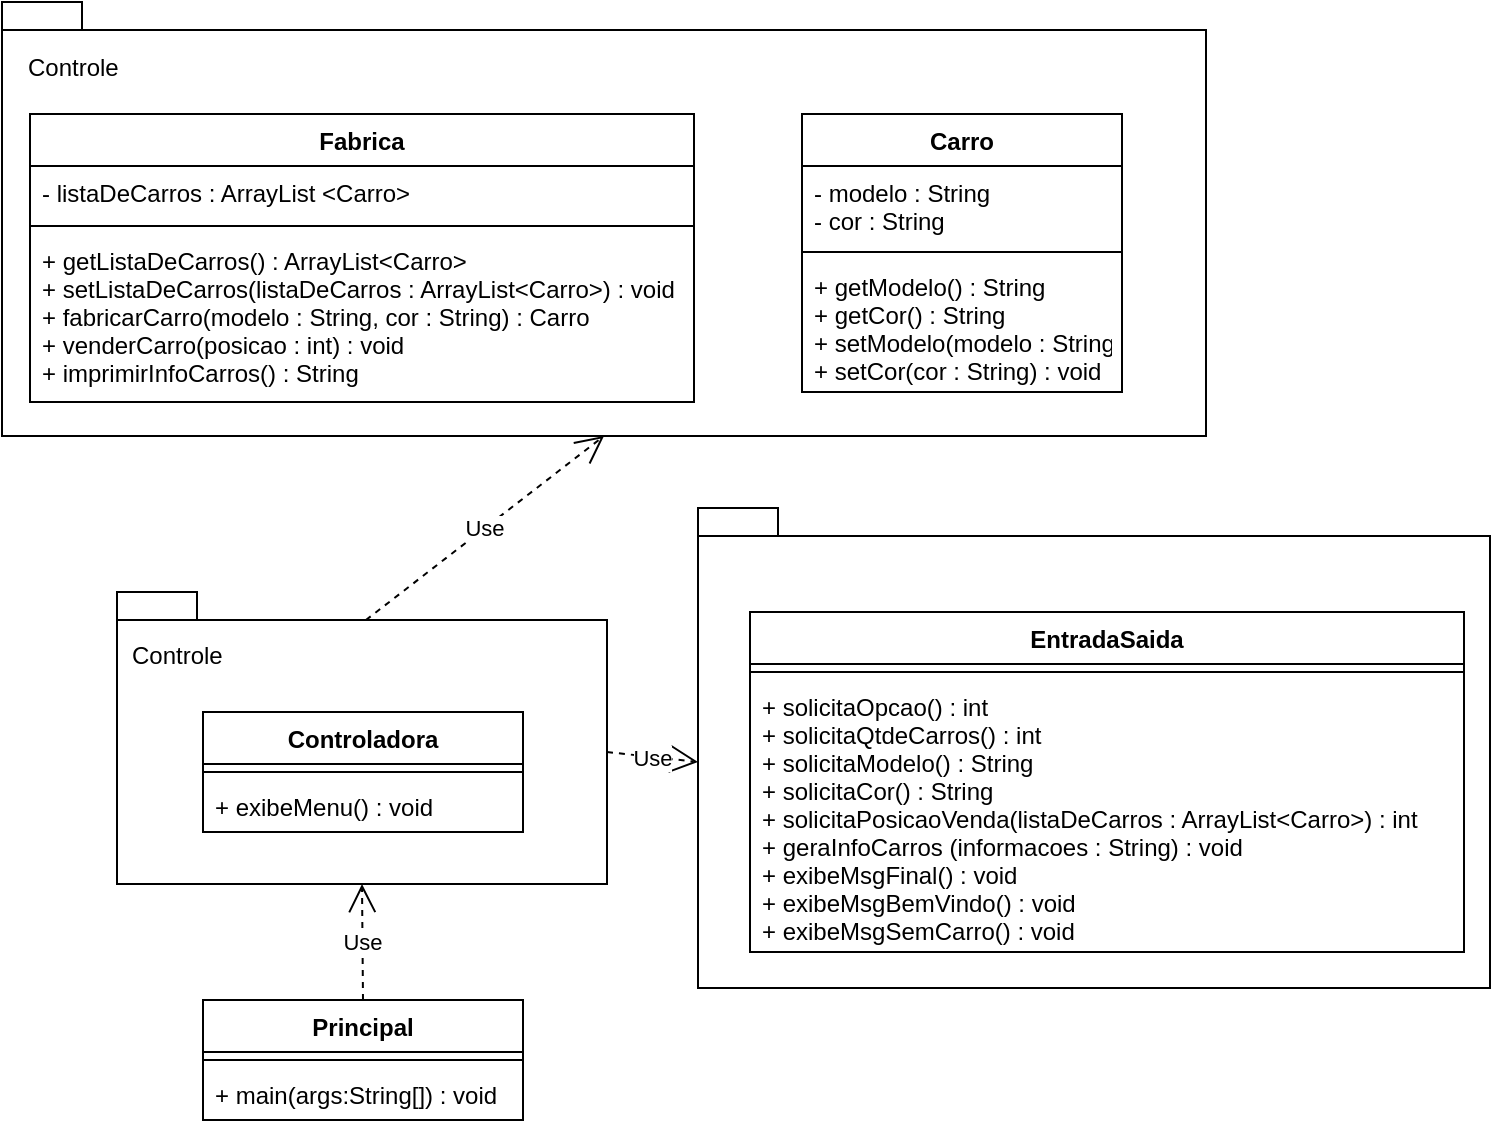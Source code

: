 <mxfile version="17.2.2" type="google"><diagram id="8mxvsOI3WQxXIjJpefN2" name="Page-1"><mxGraphModel grid="0" page="1" gridSize="10" guides="1" tooltips="1" connect="1" arrows="1" fold="1" pageScale="1" pageWidth="827" pageHeight="1169" math="0" shadow="0"><root><mxCell id="0"/><mxCell id="1" parent="0"/><mxCell id="N5I9qhty1tNI7xqtD-LV-32" value="" style="shape=folder;fontStyle=1;spacingTop=10;tabWidth=40;tabHeight=14;tabPosition=left;html=1;" vertex="1" parent="1"><mxGeometry x="418" y="424" width="396" height="240" as="geometry"/></mxCell><mxCell id="N5I9qhty1tNI7xqtD-LV-14" value="" style="shape=folder;fontStyle=1;spacingTop=10;tabWidth=40;tabHeight=14;tabPosition=left;html=1;" vertex="1" parent="1"><mxGeometry x="127.5" y="466" width="245" height="146" as="geometry"/></mxCell><mxCell id="N5I9qhty1tNI7xqtD-LV-1" value="Principal" style="swimlane;fontStyle=1;align=center;verticalAlign=top;childLayout=stackLayout;horizontal=1;startSize=26;horizontalStack=0;resizeParent=1;resizeParentMax=0;resizeLast=0;collapsible=1;marginBottom=0;" vertex="1" parent="1"><mxGeometry x="170.5" y="670" width="160" height="60" as="geometry"/></mxCell><mxCell id="N5I9qhty1tNI7xqtD-LV-3" value="" style="line;strokeWidth=1;fillColor=none;align=left;verticalAlign=middle;spacingTop=-1;spacingLeft=3;spacingRight=3;rotatable=0;labelPosition=right;points=[];portConstraint=eastwest;" vertex="1" parent="N5I9qhty1tNI7xqtD-LV-1"><mxGeometry y="26" width="160" height="8" as="geometry"/></mxCell><mxCell id="N5I9qhty1tNI7xqtD-LV-4" value="+ main(args:String[]) : void" style="text;strokeColor=none;fillColor=none;align=left;verticalAlign=top;spacingLeft=4;spacingRight=4;overflow=hidden;rotatable=0;points=[[0,0.5],[1,0.5]];portConstraint=eastwest;" vertex="1" parent="N5I9qhty1tNI7xqtD-LV-1"><mxGeometry y="34" width="160" height="26" as="geometry"/></mxCell><mxCell id="N5I9qhty1tNI7xqtD-LV-9" value="Controladora" style="swimlane;fontStyle=1;align=center;verticalAlign=top;childLayout=stackLayout;horizontal=1;startSize=26;horizontalStack=0;resizeParent=1;resizeParentMax=0;resizeLast=0;collapsible=1;marginBottom=0;" vertex="1" parent="1"><mxGeometry x="170.5" y="526" width="160" height="60" as="geometry"/></mxCell><mxCell id="N5I9qhty1tNI7xqtD-LV-11" value="" style="line;strokeWidth=1;fillColor=none;align=left;verticalAlign=middle;spacingTop=-1;spacingLeft=3;spacingRight=3;rotatable=0;labelPosition=right;points=[];portConstraint=eastwest;" vertex="1" parent="N5I9qhty1tNI7xqtD-LV-9"><mxGeometry y="26" width="160" height="8" as="geometry"/></mxCell><mxCell id="N5I9qhty1tNI7xqtD-LV-12" value="+ exibeMenu() : void" style="text;strokeColor=none;fillColor=none;align=left;verticalAlign=top;spacingLeft=4;spacingRight=4;overflow=hidden;rotatable=0;points=[[0,0.5],[1,0.5]];portConstraint=eastwest;" vertex="1" parent="N5I9qhty1tNI7xqtD-LV-9"><mxGeometry y="34" width="160" height="26" as="geometry"/></mxCell><mxCell id="N5I9qhty1tNI7xqtD-LV-13" value="" style="shape=folder;fontStyle=1;spacingTop=10;tabWidth=40;tabHeight=14;tabPosition=left;html=1;" vertex="1" parent="1"><mxGeometry x="70" y="171" width="602" height="217" as="geometry"/></mxCell><mxCell id="N5I9qhty1tNI7xqtD-LV-15" value="Controle" style="text;html=1;strokeColor=none;fillColor=none;align=left;verticalAlign=middle;whiteSpace=wrap;rounded=0;" vertex="1" parent="1"><mxGeometry x="132.5" y="483" width="60" height="30" as="geometry"/></mxCell><mxCell id="N5I9qhty1tNI7xqtD-LV-16" value="Use" style="endArrow=open;endSize=12;dashed=1;html=1;rounded=0;exitX=0.5;exitY=0;exitDx=0;exitDy=0;entryX=0.5;entryY=1;entryDx=0;entryDy=0;entryPerimeter=0;" edge="1" parent="1" source="N5I9qhty1tNI7xqtD-LV-1" target="N5I9qhty1tNI7xqtD-LV-14"><mxGeometry width="160" relative="1" as="geometry"><mxPoint x="168.5" y="623" as="sourcePoint"/><mxPoint x="328.5" y="623" as="targetPoint"/></mxGeometry></mxCell><mxCell id="N5I9qhty1tNI7xqtD-LV-17" value="Carro" style="swimlane;fontStyle=1;align=center;verticalAlign=top;childLayout=stackLayout;horizontal=1;startSize=26;horizontalStack=0;resizeParent=1;resizeParentMax=0;resizeLast=0;collapsible=1;marginBottom=0;" vertex="1" parent="1"><mxGeometry x="470" y="227" width="160" height="139" as="geometry"/></mxCell><mxCell id="N5I9qhty1tNI7xqtD-LV-18" value="- modelo : String&#10;- cor : String" style="text;strokeColor=none;fillColor=none;align=left;verticalAlign=top;spacingLeft=4;spacingRight=4;overflow=hidden;rotatable=0;points=[[0,0.5],[1,0.5]];portConstraint=eastwest;" vertex="1" parent="N5I9qhty1tNI7xqtD-LV-17"><mxGeometry y="26" width="160" height="39" as="geometry"/></mxCell><mxCell id="N5I9qhty1tNI7xqtD-LV-19" value="" style="line;strokeWidth=1;fillColor=none;align=left;verticalAlign=middle;spacingTop=-1;spacingLeft=3;spacingRight=3;rotatable=0;labelPosition=right;points=[];portConstraint=eastwest;" vertex="1" parent="N5I9qhty1tNI7xqtD-LV-17"><mxGeometry y="65" width="160" height="8" as="geometry"/></mxCell><mxCell id="N5I9qhty1tNI7xqtD-LV-20" value="+ getModelo() : String&#10;+ getCor() : String&#10;+ setModelo(modelo : String) : void&#10;+ setCor(cor : String) : void" style="text;strokeColor=none;fillColor=none;align=left;verticalAlign=top;spacingLeft=4;spacingRight=4;overflow=hidden;rotatable=0;points=[[0,0.5],[1,0.5]];portConstraint=eastwest;" vertex="1" parent="N5I9qhty1tNI7xqtD-LV-17"><mxGeometry y="73" width="160" height="66" as="geometry"/></mxCell><mxCell id="N5I9qhty1tNI7xqtD-LV-21" value="Fabrica" style="swimlane;fontStyle=1;align=center;verticalAlign=top;childLayout=stackLayout;horizontal=1;startSize=26;horizontalStack=0;resizeParent=1;resizeParentMax=0;resizeLast=0;collapsible=1;marginBottom=0;" vertex="1" parent="1"><mxGeometry x="84" y="227" width="332" height="144" as="geometry"/></mxCell><mxCell id="N5I9qhty1tNI7xqtD-LV-22" value="- listaDeCarros : ArrayList &lt;Carro&gt;" style="text;strokeColor=none;fillColor=none;align=left;verticalAlign=top;spacingLeft=4;spacingRight=4;overflow=hidden;rotatable=0;points=[[0,0.5],[1,0.5]];portConstraint=eastwest;" vertex="1" parent="N5I9qhty1tNI7xqtD-LV-21"><mxGeometry y="26" width="332" height="26" as="geometry"/></mxCell><mxCell id="N5I9qhty1tNI7xqtD-LV-23" value="" style="line;strokeWidth=1;fillColor=none;align=left;verticalAlign=middle;spacingTop=-1;spacingLeft=3;spacingRight=3;rotatable=0;labelPosition=right;points=[];portConstraint=eastwest;" vertex="1" parent="N5I9qhty1tNI7xqtD-LV-21"><mxGeometry y="52" width="332" height="8" as="geometry"/></mxCell><mxCell id="N5I9qhty1tNI7xqtD-LV-24" value="+ getListaDeCarros() : ArrayList&lt;Carro&gt;&#10;+ setListaDeCarros(listaDeCarros : ArrayList&lt;Carro&gt;) : void&#10;+ fabricarCarro(modelo : String, cor : String) : Carro&#10;+ venderCarro(posicao : int) : void&#10;+ imprimirInfoCarros() : String" style="text;strokeColor=none;fillColor=none;align=left;verticalAlign=top;spacingLeft=4;spacingRight=4;overflow=hidden;rotatable=0;points=[[0,0.5],[1,0.5]];portConstraint=eastwest;" vertex="1" parent="N5I9qhty1tNI7xqtD-LV-21"><mxGeometry y="60" width="332" height="84" as="geometry"/></mxCell><mxCell id="N5I9qhty1tNI7xqtD-LV-25" value="Controle" style="text;html=1;strokeColor=none;fillColor=none;align=left;verticalAlign=middle;whiteSpace=wrap;rounded=0;" vertex="1" parent="1"><mxGeometry x="81" y="189" width="60" height="30" as="geometry"/></mxCell><mxCell id="N5I9qhty1tNI7xqtD-LV-26" value="Use" style="endArrow=open;endSize=12;dashed=1;html=1;rounded=0;exitX=0.508;exitY=0.096;exitDx=0;exitDy=0;exitPerimeter=0;entryX=0.5;entryY=1;entryDx=0;entryDy=0;entryPerimeter=0;" edge="1" parent="1" source="N5I9qhty1tNI7xqtD-LV-14" target="N5I9qhty1tNI7xqtD-LV-13"><mxGeometry width="160" relative="1" as="geometry"><mxPoint x="332" y="457" as="sourcePoint"/><mxPoint x="492" y="457" as="targetPoint"/></mxGeometry></mxCell><mxCell id="N5I9qhty1tNI7xqtD-LV-28" value="EntradaSaida" style="swimlane;fontStyle=1;align=center;verticalAlign=top;childLayout=stackLayout;horizontal=1;startSize=26;horizontalStack=0;resizeParent=1;resizeParentMax=0;resizeLast=0;collapsible=1;marginBottom=0;" vertex="1" parent="1"><mxGeometry x="444" y="476" width="357" height="170" as="geometry"/></mxCell><mxCell id="N5I9qhty1tNI7xqtD-LV-30" value="" style="line;strokeWidth=1;fillColor=none;align=left;verticalAlign=middle;spacingTop=-1;spacingLeft=3;spacingRight=3;rotatable=0;labelPosition=right;points=[];portConstraint=eastwest;" vertex="1" parent="N5I9qhty1tNI7xqtD-LV-28"><mxGeometry y="26" width="357" height="8" as="geometry"/></mxCell><mxCell id="N5I9qhty1tNI7xqtD-LV-31" value="+ solicitaOpcao() : int&#10;+ solicitaQtdeCarros() : int&#10;+ solicitaModelo() : String&#10;+ solicitaCor() : String&#10;+ solicitaPosicaoVenda(listaDeCarros : ArrayList&lt;Carro&gt;) : int&#10;+ geraInfoCarros (informacoes : String) : void&#10;+ exibeMsgFinal() : void&#10;+ exibeMsgBemVindo() : void&#10;+ exibeMsgSemCarro() : void" style="text;strokeColor=none;fillColor=none;align=left;verticalAlign=top;spacingLeft=4;spacingRight=4;overflow=hidden;rotatable=0;points=[[0,0.5],[1,0.5]];portConstraint=eastwest;" vertex="1" parent="N5I9qhty1tNI7xqtD-LV-28"><mxGeometry y="34" width="357" height="136" as="geometry"/></mxCell><mxCell id="N5I9qhty1tNI7xqtD-LV-33" value="Use" style="endArrow=open;endSize=12;dashed=1;html=1;rounded=0;exitX=0;exitY=0;exitDx=245;exitDy=80;exitPerimeter=0;entryX=0;entryY=0;entryDx=0;entryDy=127;entryPerimeter=0;" edge="1" parent="1" source="N5I9qhty1tNI7xqtD-LV-14" target="N5I9qhty1tNI7xqtD-LV-32"><mxGeometry width="160" relative="1" as="geometry"><mxPoint x="359" y="490" as="sourcePoint"/><mxPoint x="519" y="490" as="targetPoint"/></mxGeometry></mxCell></root></mxGraphModel></diagram></mxfile>